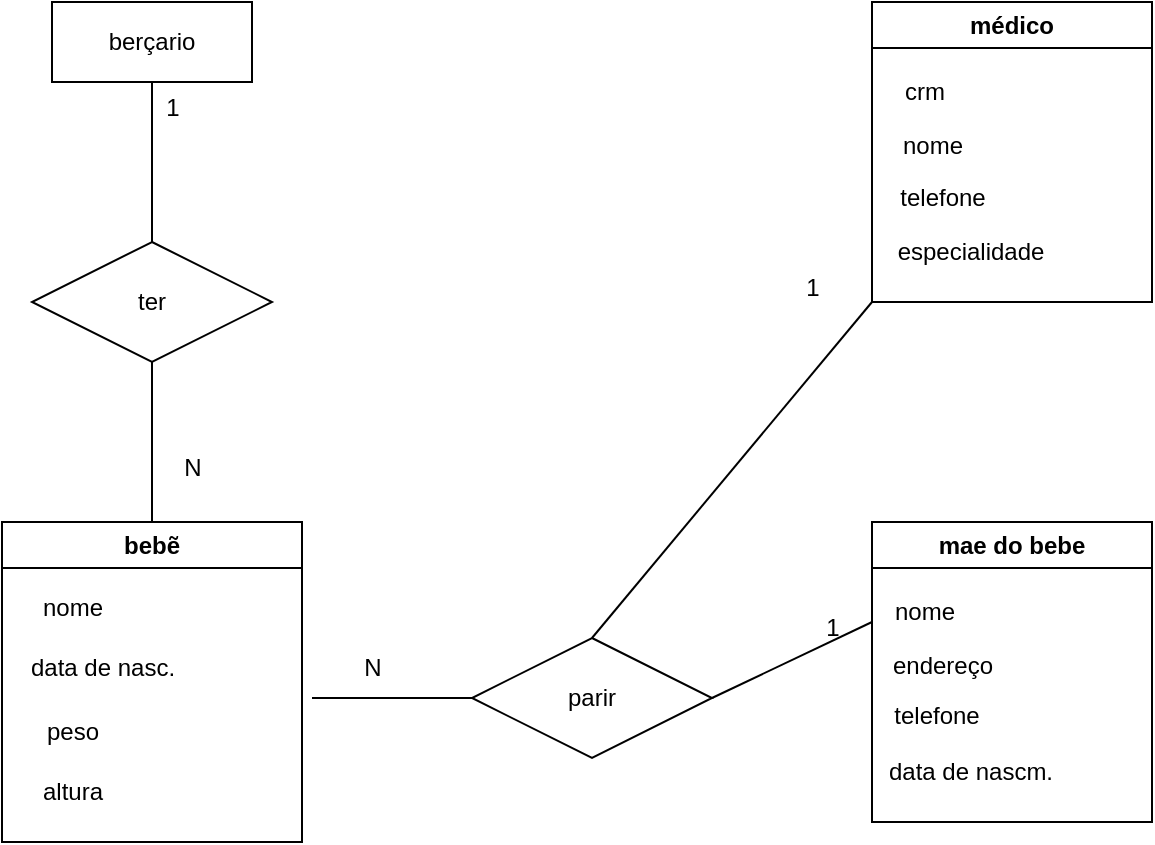 <mxfile version="21.6.8" type="github">
  <diagram name="Página-1" id="VKSFyrRtue1jq3J7bUfL">
    <mxGraphModel dx="1434" dy="673" grid="1" gridSize="10" guides="1" tooltips="1" connect="1" arrows="1" fold="1" page="1" pageScale="1" pageWidth="827" pageHeight="1169" math="0" shadow="0">
      <root>
        <mxCell id="0" />
        <mxCell id="1" parent="0" />
        <mxCell id="0blNmNAASXxczr4XyX1S-1" value="berçario" style="whiteSpace=wrap;html=1;align=center;" parent="1" vertex="1">
          <mxGeometry x="130" y="150" width="100" height="40" as="geometry" />
        </mxCell>
        <mxCell id="0blNmNAASXxczr4XyX1S-3" value="ter" style="shape=rhombus;perimeter=rhombusPerimeter;whiteSpace=wrap;html=1;align=center;" parent="1" vertex="1">
          <mxGeometry x="120" y="270" width="120" height="60" as="geometry" />
        </mxCell>
        <mxCell id="0blNmNAASXxczr4XyX1S-9" value="bebẽ" style="swimlane;whiteSpace=wrap;html=1;" parent="1" vertex="1">
          <mxGeometry x="105" y="410" width="150" height="160" as="geometry" />
        </mxCell>
        <mxCell id="0blNmNAASXxczr4XyX1S-11" value="data de nasc." style="text;html=1;align=center;verticalAlign=middle;resizable=0;points=[];autosize=1;strokeColor=none;fillColor=none;" parent="0blNmNAASXxczr4XyX1S-9" vertex="1">
          <mxGeometry y="58" width="100" height="30" as="geometry" />
        </mxCell>
        <mxCell id="0blNmNAASXxczr4XyX1S-13" value="peso" style="text;html=1;align=center;verticalAlign=middle;resizable=0;points=[];autosize=1;strokeColor=none;fillColor=none;" parent="0blNmNAASXxczr4XyX1S-9" vertex="1">
          <mxGeometry x="10" y="90" width="50" height="30" as="geometry" />
        </mxCell>
        <mxCell id="0blNmNAASXxczr4XyX1S-12" value="altura" style="text;html=1;align=center;verticalAlign=middle;resizable=0;points=[];autosize=1;strokeColor=none;fillColor=none;" parent="0blNmNAASXxczr4XyX1S-9" vertex="1">
          <mxGeometry x="10" y="120" width="50" height="30" as="geometry" />
        </mxCell>
        <mxCell id="0blNmNAASXxczr4XyX1S-10" value="&lt;div&gt;nome&lt;/div&gt;" style="text;html=1;align=center;verticalAlign=middle;resizable=0;points=[];autosize=1;strokeColor=none;fillColor=none;" parent="1" vertex="1">
          <mxGeometry x="115" y="438" width="50" height="30" as="geometry" />
        </mxCell>
        <mxCell id="0blNmNAASXxczr4XyX1S-14" value="parir" style="shape=rhombus;perimeter=rhombusPerimeter;whiteSpace=wrap;html=1;align=center;" parent="1" vertex="1">
          <mxGeometry x="340" y="468" width="120" height="60" as="geometry" />
        </mxCell>
        <mxCell id="0blNmNAASXxczr4XyX1S-15" value="mae do bebe" style="swimlane;whiteSpace=wrap;html=1;" parent="1" vertex="1">
          <mxGeometry x="540" y="410" width="140" height="150" as="geometry" />
        </mxCell>
        <mxCell id="0blNmNAASXxczr4XyX1S-18" value="telefone" style="text;html=1;align=center;verticalAlign=middle;resizable=0;points=[];autosize=1;strokeColor=none;fillColor=none;" parent="0blNmNAASXxczr4XyX1S-15" vertex="1">
          <mxGeometry x="-3" y="82" width="70" height="30" as="geometry" />
        </mxCell>
        <mxCell id="0blNmNAASXxczr4XyX1S-17" value="endereço" style="text;html=1;align=center;verticalAlign=middle;resizable=0;points=[];autosize=1;strokeColor=none;fillColor=none;" parent="0blNmNAASXxczr4XyX1S-15" vertex="1">
          <mxGeometry y="57" width="70" height="30" as="geometry" />
        </mxCell>
        <mxCell id="0blNmNAASXxczr4XyX1S-19" value="data de nascm." style="text;html=1;align=center;verticalAlign=middle;resizable=0;points=[];autosize=1;strokeColor=none;fillColor=none;" parent="0blNmNAASXxczr4XyX1S-15" vertex="1">
          <mxGeometry x="-6" y="110" width="110" height="30" as="geometry" />
        </mxCell>
        <mxCell id="0blNmNAASXxczr4XyX1S-16" value="nome" style="text;html=1;align=center;verticalAlign=middle;resizable=0;points=[];autosize=1;strokeColor=none;fillColor=none;" parent="0blNmNAASXxczr4XyX1S-15" vertex="1">
          <mxGeometry x="1" y="30" width="50" height="30" as="geometry" />
        </mxCell>
        <mxCell id="0blNmNAASXxczr4XyX1S-20" value="médico" style="swimlane;whiteSpace=wrap;html=1;" parent="1" vertex="1">
          <mxGeometry x="540" y="150" width="140" height="150" as="geometry" />
        </mxCell>
        <mxCell id="0blNmNAASXxczr4XyX1S-21" value="telefone" style="text;html=1;align=center;verticalAlign=middle;resizable=0;points=[];autosize=1;strokeColor=none;fillColor=none;" parent="0blNmNAASXxczr4XyX1S-20" vertex="1">
          <mxGeometry y="83" width="70" height="30" as="geometry" />
        </mxCell>
        <mxCell id="0blNmNAASXxczr4XyX1S-22" value="nome" style="text;html=1;align=center;verticalAlign=middle;resizable=0;points=[];autosize=1;strokeColor=none;fillColor=none;" parent="0blNmNAASXxczr4XyX1S-20" vertex="1">
          <mxGeometry x="5" y="57" width="50" height="30" as="geometry" />
        </mxCell>
        <mxCell id="0blNmNAASXxczr4XyX1S-23" value="especialidade" style="text;html=1;align=center;verticalAlign=middle;resizable=0;points=[];autosize=1;strokeColor=none;fillColor=none;" parent="0blNmNAASXxczr4XyX1S-20" vertex="1">
          <mxGeometry x="-1" y="110" width="100" height="30" as="geometry" />
        </mxCell>
        <mxCell id="0blNmNAASXxczr4XyX1S-24" value="crm" style="text;html=1;align=center;verticalAlign=middle;resizable=0;points=[];autosize=1;strokeColor=none;fillColor=none;" parent="0blNmNAASXxczr4XyX1S-20" vertex="1">
          <mxGeometry x="6" y="30" width="40" height="30" as="geometry" />
        </mxCell>
        <mxCell id="0blNmNAASXxczr4XyX1S-25" value="" style="endArrow=none;html=1;rounded=0;entryX=0;entryY=1;entryDx=0;entryDy=0;exitX=0.5;exitY=0;exitDx=0;exitDy=0;" parent="1" source="0blNmNAASXxczr4XyX1S-14" target="0blNmNAASXxczr4XyX1S-20" edge="1">
          <mxGeometry width="50" height="50" relative="1" as="geometry">
            <mxPoint x="390" y="380" as="sourcePoint" />
            <mxPoint x="440" y="330" as="targetPoint" />
          </mxGeometry>
        </mxCell>
        <mxCell id="0blNmNAASXxczr4XyX1S-26" value="" style="endArrow=none;html=1;rounded=0;entryX=0;entryY=-0.233;entryDx=0;entryDy=0;entryPerimeter=0;exitX=1;exitY=0.5;exitDx=0;exitDy=0;" parent="1" source="0blNmNAASXxczr4XyX1S-14" target="0blNmNAASXxczr4XyX1S-17" edge="1">
          <mxGeometry width="50" height="50" relative="1" as="geometry">
            <mxPoint x="390" y="380" as="sourcePoint" />
            <mxPoint x="440" y="330" as="targetPoint" />
          </mxGeometry>
        </mxCell>
        <mxCell id="0blNmNAASXxczr4XyX1S-27" value="" style="endArrow=none;html=1;rounded=0;entryX=0;entryY=0.5;entryDx=0;entryDy=0;" parent="1" target="0blNmNAASXxczr4XyX1S-14" edge="1">
          <mxGeometry width="50" height="50" relative="1" as="geometry">
            <mxPoint x="260" y="498" as="sourcePoint" />
            <mxPoint x="440" y="330" as="targetPoint" />
          </mxGeometry>
        </mxCell>
        <mxCell id="0blNmNAASXxczr4XyX1S-28" value="" style="endArrow=none;html=1;rounded=0;entryX=0.5;entryY=1;entryDx=0;entryDy=0;exitX=0.5;exitY=0;exitDx=0;exitDy=0;" parent="1" source="0blNmNAASXxczr4XyX1S-9" target="0blNmNAASXxczr4XyX1S-3" edge="1">
          <mxGeometry width="50" height="50" relative="1" as="geometry">
            <mxPoint x="180" y="400" as="sourcePoint" />
            <mxPoint x="440" y="330" as="targetPoint" />
          </mxGeometry>
        </mxCell>
        <mxCell id="0blNmNAASXxczr4XyX1S-29" value="" style="endArrow=none;html=1;rounded=0;exitX=0.5;exitY=0;exitDx=0;exitDy=0;entryX=0.5;entryY=1;entryDx=0;entryDy=0;" parent="1" source="0blNmNAASXxczr4XyX1S-3" target="0blNmNAASXxczr4XyX1S-1" edge="1">
          <mxGeometry width="50" height="50" relative="1" as="geometry">
            <mxPoint x="115.0" y="208.98" as="sourcePoint" />
            <mxPoint x="383.04" y="270" as="targetPoint" />
          </mxGeometry>
        </mxCell>
        <mxCell id="TJc4M8EXY2kacT2eFfzQ-1" value="1" style="text;html=1;align=center;verticalAlign=middle;resizable=0;points=[];autosize=1;strokeColor=none;fillColor=none;" vertex="1" parent="1">
          <mxGeometry x="175" y="188" width="30" height="30" as="geometry" />
        </mxCell>
        <mxCell id="TJc4M8EXY2kacT2eFfzQ-2" value="N" style="text;html=1;align=center;verticalAlign=middle;resizable=0;points=[];autosize=1;strokeColor=none;fillColor=none;" vertex="1" parent="1">
          <mxGeometry x="185" y="368" width="30" height="30" as="geometry" />
        </mxCell>
        <mxCell id="TJc4M8EXY2kacT2eFfzQ-3" value="N" style="text;html=1;align=center;verticalAlign=middle;resizable=0;points=[];autosize=1;strokeColor=none;fillColor=none;" vertex="1" parent="1">
          <mxGeometry x="275" y="468" width="30" height="30" as="geometry" />
        </mxCell>
        <mxCell id="TJc4M8EXY2kacT2eFfzQ-4" value="1" style="text;html=1;align=center;verticalAlign=middle;resizable=0;points=[];autosize=1;strokeColor=none;fillColor=none;" vertex="1" parent="1">
          <mxGeometry x="495" y="278" width="30" height="30" as="geometry" />
        </mxCell>
        <mxCell id="TJc4M8EXY2kacT2eFfzQ-5" value="1" style="text;html=1;align=center;verticalAlign=middle;resizable=0;points=[];autosize=1;strokeColor=none;fillColor=none;" vertex="1" parent="1">
          <mxGeometry x="505" y="448" width="30" height="30" as="geometry" />
        </mxCell>
      </root>
    </mxGraphModel>
  </diagram>
</mxfile>
